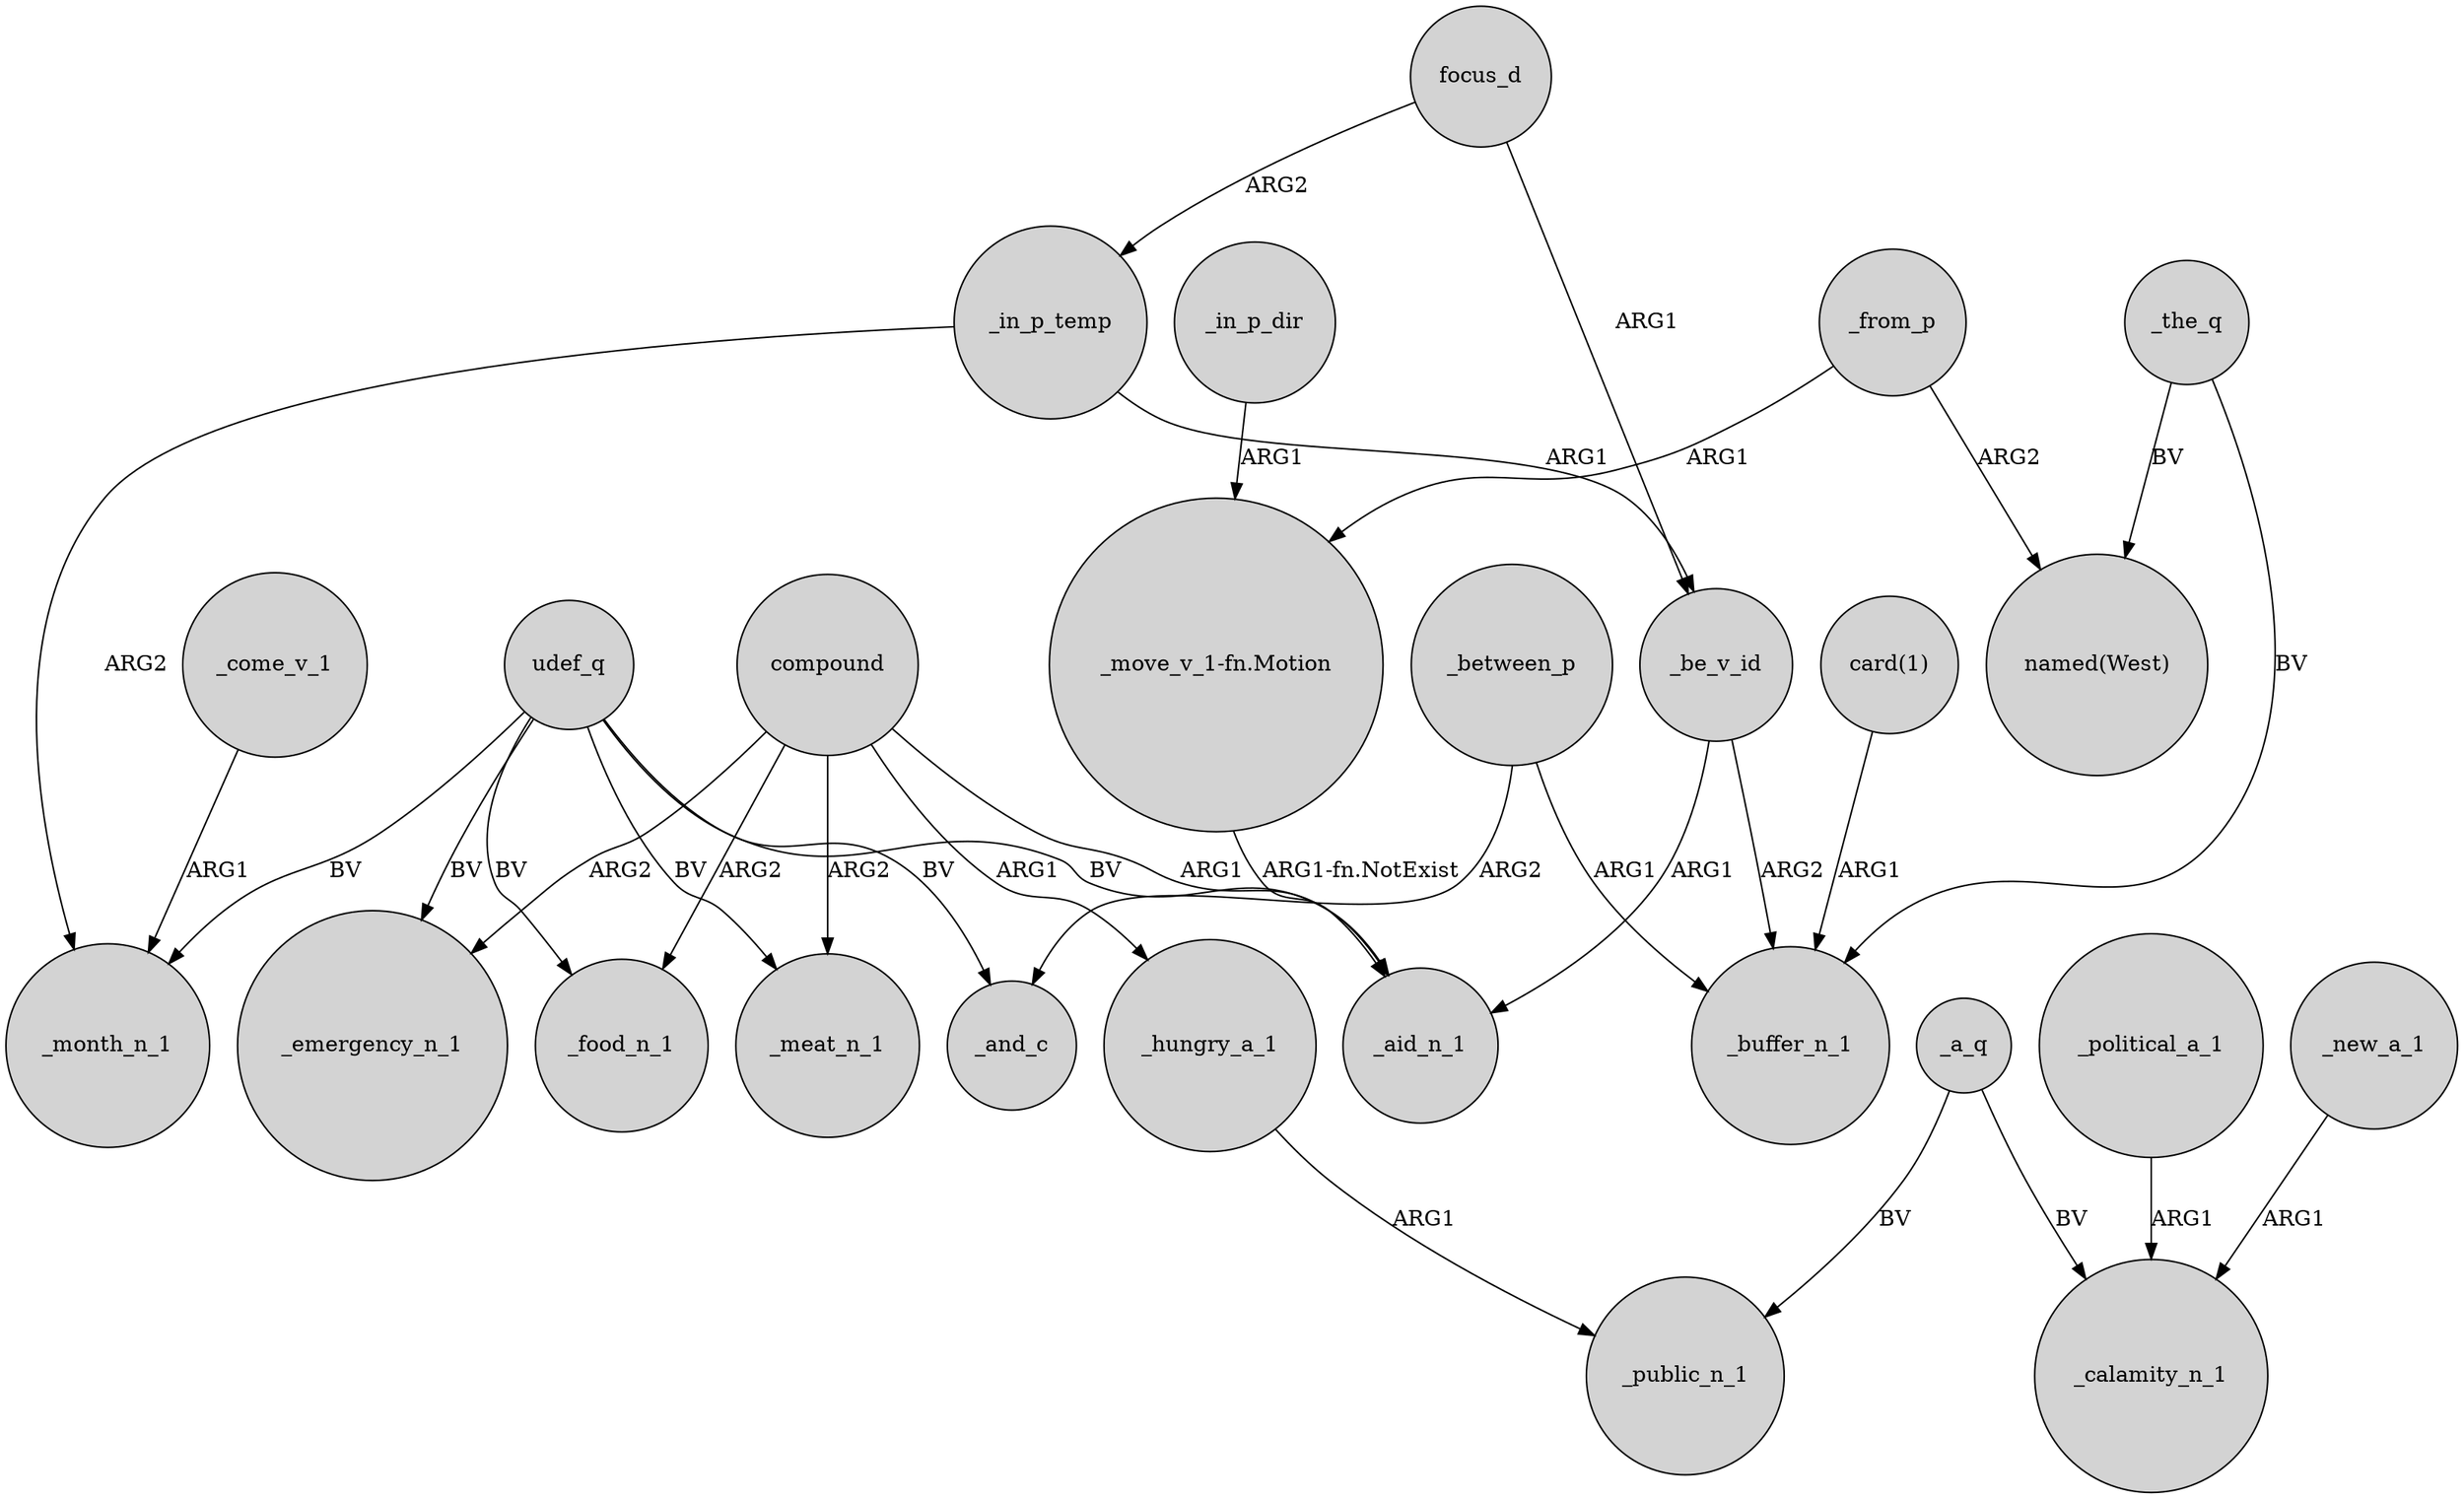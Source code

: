 digraph {
	node [shape=circle style=filled]
	compound -> _emergency_n_1 [label=ARG2]
	compound -> _food_n_1 [label=ARG2]
	focus_d -> _in_p_temp [label=ARG2]
	_from_p -> "named(West)" [label=ARG2]
	_from_p -> "_move_v_1-fn.Motion" [label=ARG1]
	"card(1)" -> _buffer_n_1 [label=ARG1]
	_new_a_1 -> _calamity_n_1 [label=ARG1]
	_in_p_temp -> _be_v_id [label=ARG1]
	_between_p -> _buffer_n_1 [label=ARG1]
	_in_p_temp -> _month_n_1 [label=ARG2]
	compound -> _meat_n_1 [label=ARG2]
	compound -> _hungry_a_1 [label=ARG1]
	udef_q -> _month_n_1 [label=BV]
	udef_q -> _food_n_1 [label=BV]
	_the_q -> _buffer_n_1 [label=BV]
	compound -> _aid_n_1 [label=ARG1]
	_hungry_a_1 -> _public_n_1 [label=ARG1]
	focus_d -> _be_v_id [label=ARG1]
	_a_q -> _calamity_n_1 [label=BV]
	_be_v_id -> _buffer_n_1 [label=ARG2]
	udef_q -> _emergency_n_1 [label=BV]
	_between_p -> _and_c [label=ARG2]
	_be_v_id -> _aid_n_1 [label=ARG1]
	_in_p_dir -> "_move_v_1-fn.Motion" [label=ARG1]
	"_move_v_1-fn.Motion" -> _aid_n_1 [label="ARG1-fn.NotExist"]
	udef_q -> _aid_n_1 [label=BV]
	_a_q -> _public_n_1 [label=BV]
	_the_q -> "named(West)" [label=BV]
	udef_q -> _and_c [label=BV]
	udef_q -> _meat_n_1 [label=BV]
	_come_v_1 -> _month_n_1 [label=ARG1]
	_political_a_1 -> _calamity_n_1 [label=ARG1]
}
